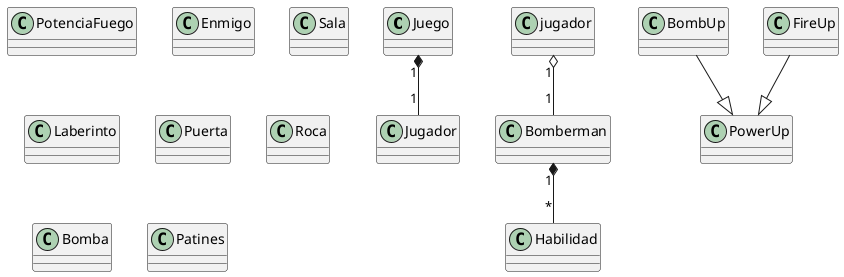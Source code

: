 @startuml Bomberman

class Juego
class Jugador

class Bomberman
class Habilidad
class PotenciaFuego
class Enmigo

class Sala
class Laberinto
class Puerta
class Roca

class Bomba
class PowerUp
class BombUp
class FireUp
class Patines


Juego "1" *-- "1" Jugador
jugador "1" o-- "1" Bomberman
Bomberman "1" *-- "*" Habilidad

BombUp --|> PowerUp
FireUp --|> PowerUp












@enduml